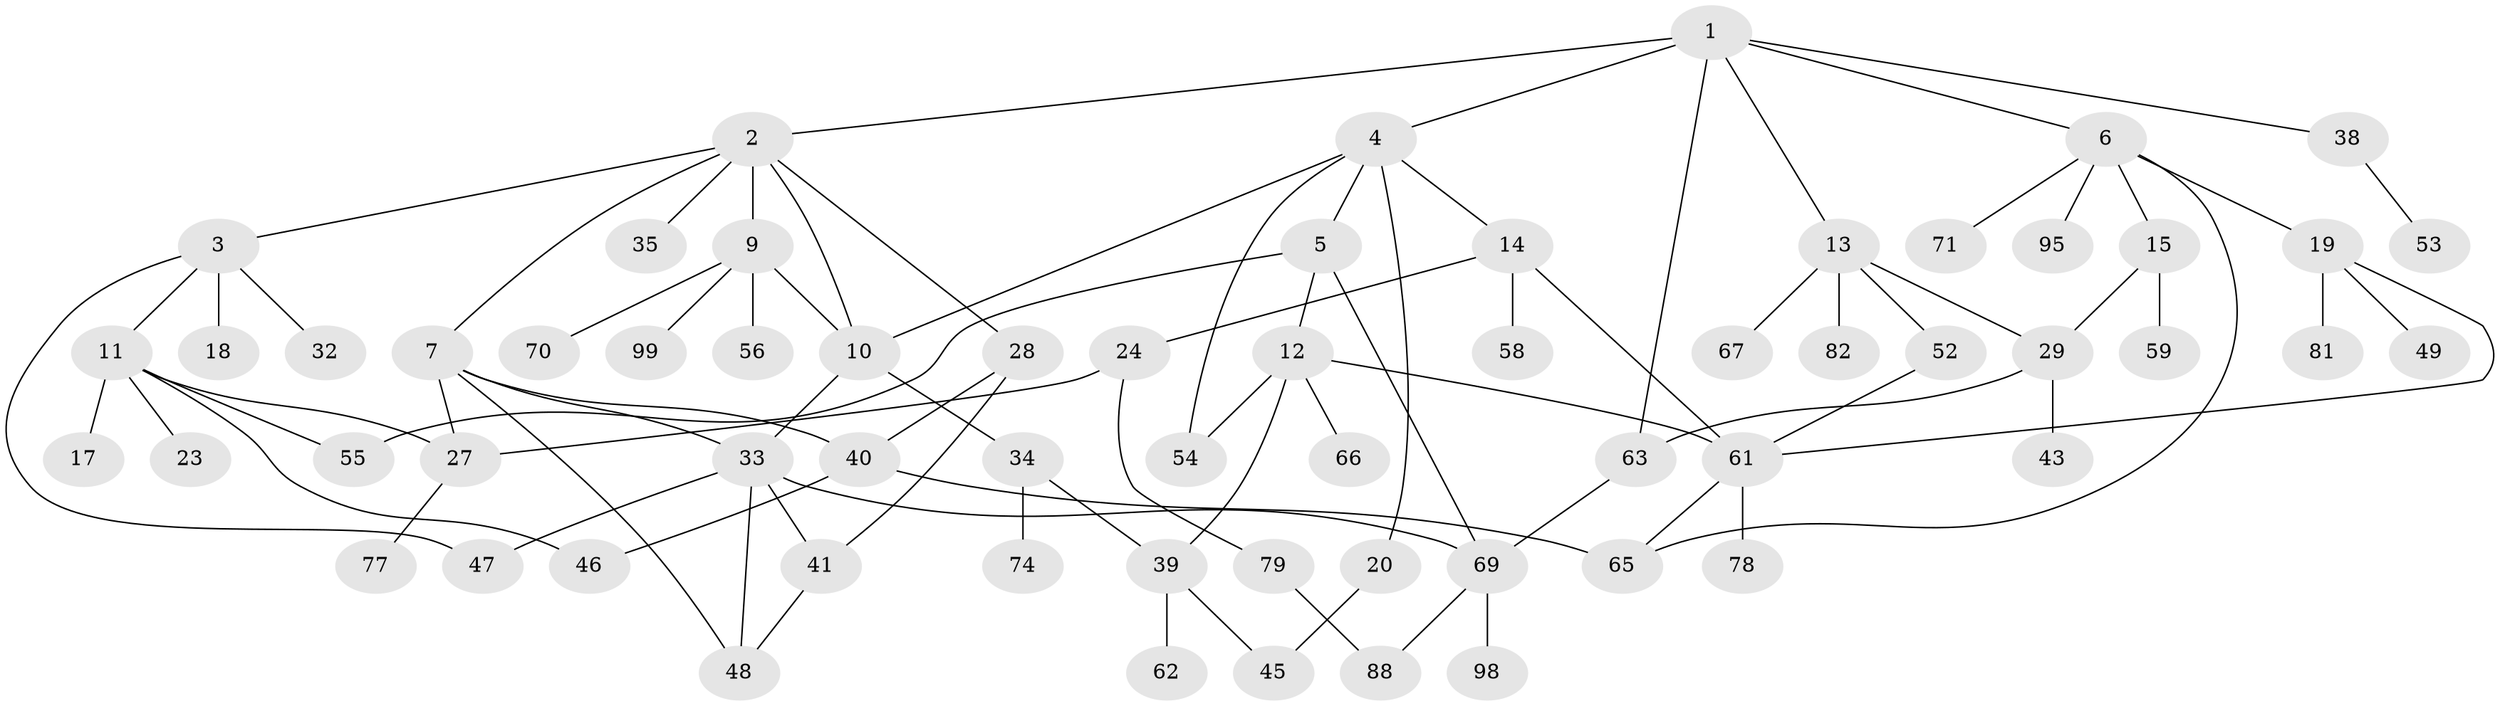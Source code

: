// original degree distribution, {6: 0.06, 7: 0.01, 5: 0.04, 4: 0.13, 2: 0.29, 3: 0.15, 1: 0.32}
// Generated by graph-tools (version 1.1) at 2025/11/02/21/25 10:11:06]
// undirected, 63 vertices, 87 edges
graph export_dot {
graph [start="1"]
  node [color=gray90,style=filled];
  1;
  2 [super="+26"];
  3 [super="+30"];
  4 [super="+8"];
  5 [super="+68"];
  6 [super="+22"];
  7 [super="+21"];
  9 [super="+44"];
  10 [super="+76"];
  11 [super="+31"];
  12 [super="+75"];
  13 [super="+25"];
  14 [super="+37"];
  15 [super="+16"];
  17;
  18;
  19 [super="+96"];
  20;
  23 [super="+36"];
  24 [super="+50"];
  27 [super="+89"];
  28;
  29 [super="+91"];
  32;
  33 [super="+64"];
  34 [super="+51"];
  35 [super="+94"];
  38 [super="+72"];
  39;
  40 [super="+83"];
  41 [super="+42"];
  43;
  45 [super="+87"];
  46 [super="+57"];
  47;
  48 [super="+84"];
  49 [super="+60"];
  52 [super="+93"];
  53;
  54 [super="+90"];
  55;
  56;
  58;
  59;
  61 [super="+73"];
  62 [super="+80"];
  63 [super="+86"];
  65;
  66;
  67;
  69 [super="+92"];
  70;
  71;
  74;
  77 [super="+85"];
  78;
  79 [super="+97"];
  81;
  82;
  88 [super="+100"];
  95;
  98;
  99;
  1 -- 2;
  1 -- 4;
  1 -- 6;
  1 -- 13;
  1 -- 38;
  1 -- 63;
  2 -- 3;
  2 -- 7;
  2 -- 9;
  2 -- 28;
  2 -- 10;
  2 -- 35;
  3 -- 11;
  3 -- 18;
  3 -- 32;
  3 -- 47;
  4 -- 5;
  4 -- 10;
  4 -- 14;
  4 -- 20;
  4 -- 54;
  5 -- 12;
  5 -- 55;
  5 -- 69;
  6 -- 15;
  6 -- 19;
  6 -- 95;
  6 -- 65;
  6 -- 71;
  7 -- 27;
  7 -- 40;
  7 -- 48;
  7 -- 33;
  9 -- 56;
  9 -- 70;
  9 -- 99;
  9 -- 10;
  10 -- 34;
  10 -- 33;
  11 -- 17;
  11 -- 23;
  11 -- 46;
  11 -- 27;
  11 -- 55;
  12 -- 66;
  12 -- 61;
  12 -- 54;
  12 -- 39;
  13 -- 52;
  13 -- 82;
  13 -- 67;
  13 -- 29;
  14 -- 24;
  14 -- 58;
  14 -- 61;
  15 -- 59;
  15 -- 29;
  19 -- 49;
  19 -- 61;
  19 -- 81;
  20 -- 45;
  24 -- 79;
  24 -- 27;
  27 -- 77;
  28 -- 40;
  28 -- 41;
  29 -- 43;
  29 -- 63;
  33 -- 69;
  33 -- 48;
  33 -- 47;
  33 -- 41;
  34 -- 39;
  34 -- 74;
  38 -- 53;
  39 -- 45;
  39 -- 62;
  40 -- 65 [weight=2];
  40 -- 46;
  41 -- 48;
  52 -- 61;
  61 -- 78;
  61 -- 65;
  63 -- 69;
  69 -- 88;
  69 -- 98;
  79 -- 88;
}
